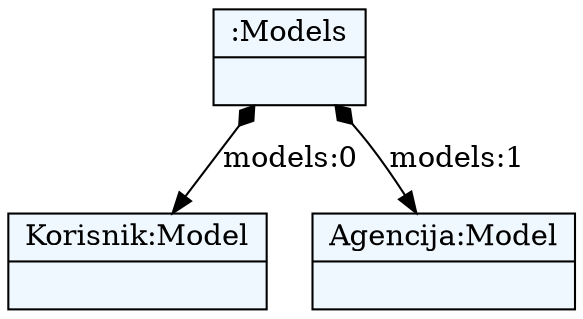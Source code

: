 
    digraph xtext {
    fontname = "Bitstream Vera Sans"
    fontsize = 8
    node[
        shape=record,
        style=filled,
        fillcolor=aliceblue
    ]
    nodesep = 0.3
    edge[dir=black,arrowtail=empty]


2859269116928 -> 2859269117320 [label="models:0" arrowtail=diamond dir=both]
2859269117320[label="{Korisnik:Model|}"]
2859269116928 -> 2859269117376 [label="models:1" arrowtail=diamond dir=both]
2859269117376[label="{Agencija:Model|}"]
2859269116928[label="{:Models|}"]

}
